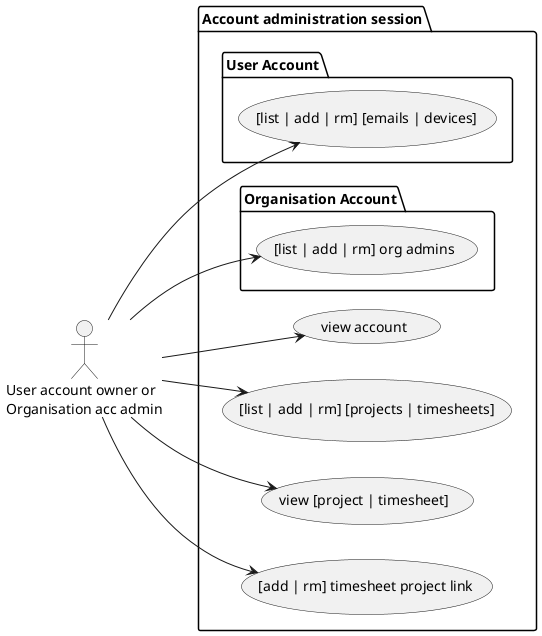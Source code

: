 @startuml
'https://plantuml.com/use-case-diagram
left to right direction

actor "User account owner or\nOrganisation acc admin" as user
package "Account administration session" {
  user --> (view account)
  package "User Account" {
    user --> ([list | add | rm] [emails | devices])
  }
  package "Organisation Account" {
    user --> ([list | add | rm] org admins)
  }
  user --> ([list | add | rm] [projects | timesheets])
  user --> (view [project | timesheet])
  user --> ([add | rm] timesheet project link)
}

@enduml